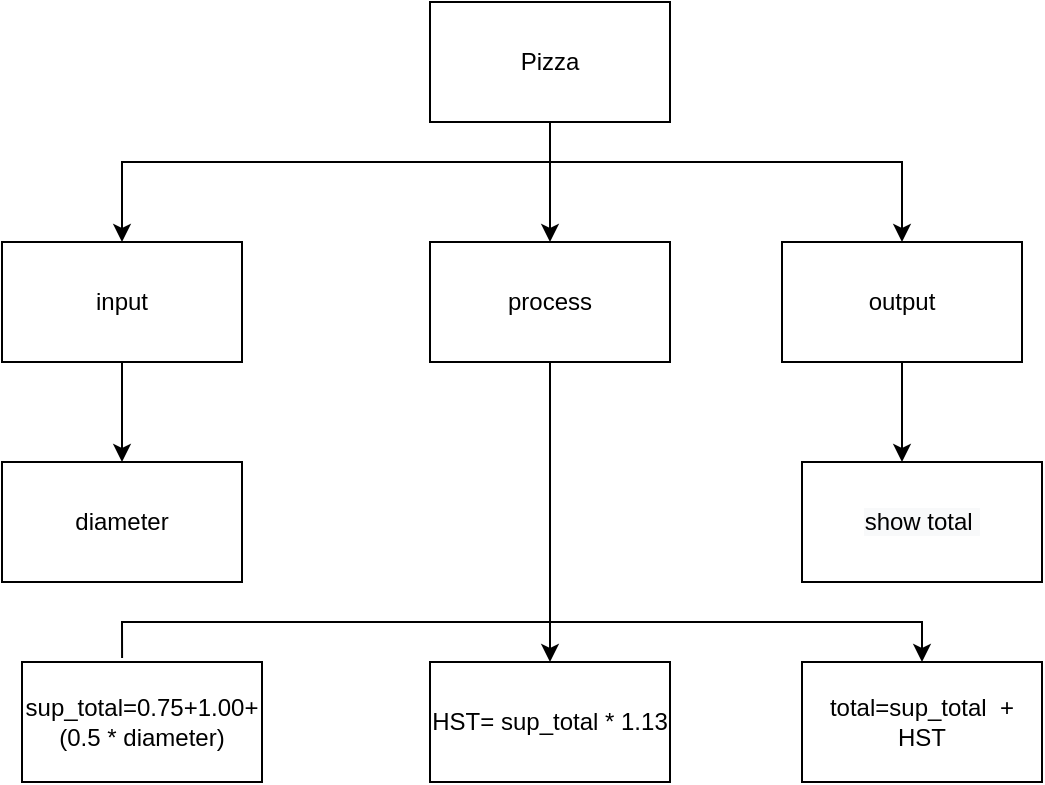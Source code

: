 <mxfile>
    <diagram id="CxrxnPvEY3S540NYYSsA" name="topdown">
        <mxGraphModel dx="1074" dy="692" grid="1" gridSize="10" guides="1" tooltips="1" connect="1" arrows="1" fold="1" page="1" pageScale="1" pageWidth="827" pageHeight="1169" math="0" shadow="0">
            <root>
                <mxCell id="0"/>
                <mxCell id="1" parent="0"/>
                <mxCell id="e0o0dTvYlsG1FHp95-Yg-6" style="edgeStyle=orthogonalEdgeStyle;rounded=0;html=1;entryX=0.5;entryY=0;entryDx=0;entryDy=0;" edge="1" parent="1" source="e0o0dTvYlsG1FHp95-Yg-9" target="e0o0dTvYlsG1FHp95-Yg-13">
                    <mxGeometry relative="1" as="geometry"/>
                </mxCell>
                <mxCell id="e0o0dTvYlsG1FHp95-Yg-7" style="edgeStyle=orthogonalEdgeStyle;rounded=0;html=1;" edge="1" parent="1" source="e0o0dTvYlsG1FHp95-Yg-9" target="e0o0dTvYlsG1FHp95-Yg-11">
                    <mxGeometry relative="1" as="geometry">
                        <Array as="points">
                            <mxPoint x="414" y="170"/>
                            <mxPoint x="200" y="170"/>
                        </Array>
                    </mxGeometry>
                </mxCell>
                <mxCell id="e0o0dTvYlsG1FHp95-Yg-8" style="edgeStyle=orthogonalEdgeStyle;rounded=0;html=1;" edge="1" parent="1" source="e0o0dTvYlsG1FHp95-Yg-9" target="e0o0dTvYlsG1FHp95-Yg-15">
                    <mxGeometry relative="1" as="geometry">
                        <Array as="points">
                            <mxPoint x="414" y="170"/>
                            <mxPoint x="590" y="170"/>
                        </Array>
                    </mxGeometry>
                </mxCell>
                <mxCell id="e0o0dTvYlsG1FHp95-Yg-9" value="Pizza" style="rounded=0;whiteSpace=wrap;html=1;" vertex="1" parent="1">
                    <mxGeometry x="354" y="90" width="120" height="60" as="geometry"/>
                </mxCell>
                <mxCell id="e0o0dTvYlsG1FHp95-Yg-10" style="edgeStyle=orthogonalEdgeStyle;rounded=0;html=1;entryX=0.5;entryY=0;entryDx=0;entryDy=0;" edge="1" parent="1" source="e0o0dTvYlsG1FHp95-Yg-11">
                    <mxGeometry relative="1" as="geometry">
                        <mxPoint x="200" y="320" as="targetPoint"/>
                    </mxGeometry>
                </mxCell>
                <mxCell id="e0o0dTvYlsG1FHp95-Yg-11" value="input&lt;br&gt;" style="rounded=0;whiteSpace=wrap;html=1;" vertex="1" parent="1">
                    <mxGeometry x="140" y="210" width="120" height="60" as="geometry"/>
                </mxCell>
                <mxCell id="e0o0dTvYlsG1FHp95-Yg-12" style="edgeStyle=orthogonalEdgeStyle;rounded=0;html=1;entryX=0.5;entryY=0;entryDx=0;entryDy=0;" edge="1" parent="1" source="e0o0dTvYlsG1FHp95-Yg-13" target="e0o0dTvYlsG1FHp95-Yg-20">
                    <mxGeometry relative="1" as="geometry">
                        <mxPoint x="414" y="410" as="targetPoint"/>
                        <Array as="points"/>
                    </mxGeometry>
                </mxCell>
                <mxCell id="e0o0dTvYlsG1FHp95-Yg-13" value="process" style="rounded=0;whiteSpace=wrap;html=1;" vertex="1" parent="1">
                    <mxGeometry x="354" y="210" width="120" height="60" as="geometry"/>
                </mxCell>
                <mxCell id="e0o0dTvYlsG1FHp95-Yg-14" style="edgeStyle=orthogonalEdgeStyle;rounded=0;html=1;" edge="1" parent="1" source="e0o0dTvYlsG1FHp95-Yg-15">
                    <mxGeometry relative="1" as="geometry">
                        <Array as="points">
                            <mxPoint x="590" y="310"/>
                            <mxPoint x="590" y="310"/>
                        </Array>
                        <mxPoint x="590" y="320" as="targetPoint"/>
                    </mxGeometry>
                </mxCell>
                <mxCell id="e0o0dTvYlsG1FHp95-Yg-15" value="output&lt;br&gt;" style="rounded=0;whiteSpace=wrap;html=1;" vertex="1" parent="1">
                    <mxGeometry x="530" y="210" width="120" height="60" as="geometry"/>
                </mxCell>
                <mxCell id="e0o0dTvYlsG1FHp95-Yg-16" value="diameter&lt;br&gt;" style="rounded=0;whiteSpace=wrap;html=1;" vertex="1" parent="1">
                    <mxGeometry x="140" y="320" width="120" height="60" as="geometry"/>
                </mxCell>
                <mxCell id="e0o0dTvYlsG1FHp95-Yg-18" value="&lt;span style=&quot;color: rgb(0 , 0 , 0) ; font-family: &amp;#34;helvetica&amp;#34; ; font-size: 12px ; font-style: normal ; font-weight: 400 ; letter-spacing: normal ; text-align: center ; text-indent: 0px ; text-transform: none ; word-spacing: 0px ; background-color: rgb(248 , 249 , 250) ; display: inline ; float: none&quot;&gt;show total&amp;nbsp;&lt;/span&gt;" style="rounded=0;whiteSpace=wrap;html=1;" vertex="1" parent="1">
                    <mxGeometry x="540" y="320" width="120" height="60" as="geometry"/>
                </mxCell>
                <mxCell id="e0o0dTvYlsG1FHp95-Yg-23" style="edgeStyle=orthogonalEdgeStyle;rounded=0;html=1;exitX=0.5;exitY=0;exitDx=0;exitDy=0;entryX=0.5;entryY=0;entryDx=0;entryDy=0;" edge="1" parent="1" source="e0o0dTvYlsG1FHp95-Yg-19" target="e0o0dTvYlsG1FHp95-Yg-19">
                    <mxGeometry relative="1" as="geometry">
                        <mxPoint x="210" y="400" as="targetPoint"/>
                    </mxGeometry>
                </mxCell>
                <mxCell id="e0o0dTvYlsG1FHp95-Yg-27" style="edgeStyle=orthogonalEdgeStyle;rounded=0;html=1;entryX=0.5;entryY=0;entryDx=0;entryDy=0;exitX=0.417;exitY=-0.033;exitDx=0;exitDy=0;exitPerimeter=0;" edge="1" parent="1" source="e0o0dTvYlsG1FHp95-Yg-19" target="e0o0dTvYlsG1FHp95-Yg-21">
                    <mxGeometry relative="1" as="geometry">
                        <mxPoint x="220" y="410" as="sourcePoint"/>
                        <Array as="points">
                            <mxPoint x="200" y="400"/>
                            <mxPoint x="600" y="400"/>
                        </Array>
                    </mxGeometry>
                </mxCell>
                <mxCell id="e0o0dTvYlsG1FHp95-Yg-19" value="sup_total=0.75+1.00+(0.5 * diameter)&lt;br&gt;" style="rounded=0;whiteSpace=wrap;html=1;" vertex="1" parent="1">
                    <mxGeometry x="150" y="420" width="120" height="60" as="geometry"/>
                </mxCell>
                <mxCell id="e0o0dTvYlsG1FHp95-Yg-20" value="HST= sup_total * 1.13" style="rounded=0;whiteSpace=wrap;html=1;" vertex="1" parent="1">
                    <mxGeometry x="354" y="420" width="120" height="60" as="geometry"/>
                </mxCell>
                <mxCell id="e0o0dTvYlsG1FHp95-Yg-21" value="total=sup_total&amp;nbsp; + HST" style="rounded=0;whiteSpace=wrap;html=1;" vertex="1" parent="1">
                    <mxGeometry x="540" y="420" width="120" height="60" as="geometry"/>
                </mxCell>
            </root>
        </mxGraphModel>
    </diagram>
    <diagram id="yxRB7jAiueWZWx9_CBTu" name="FlowChart">
        <mxGraphModel dx="1074" dy="692" grid="1" gridSize="10" guides="1" tooltips="1" connect="1" arrows="1" fold="1" page="1" pageScale="1" pageWidth="827" pageHeight="1169" math="0" shadow="0">
            <root>
                <mxCell id="0rDiM17H22IGhVFDkNOg-0"/>
                <mxCell id="0rDiM17H22IGhVFDkNOg-1" parent="0rDiM17H22IGhVFDkNOg-0"/>
            </root>
        </mxGraphModel>
    </diagram>
</mxfile>